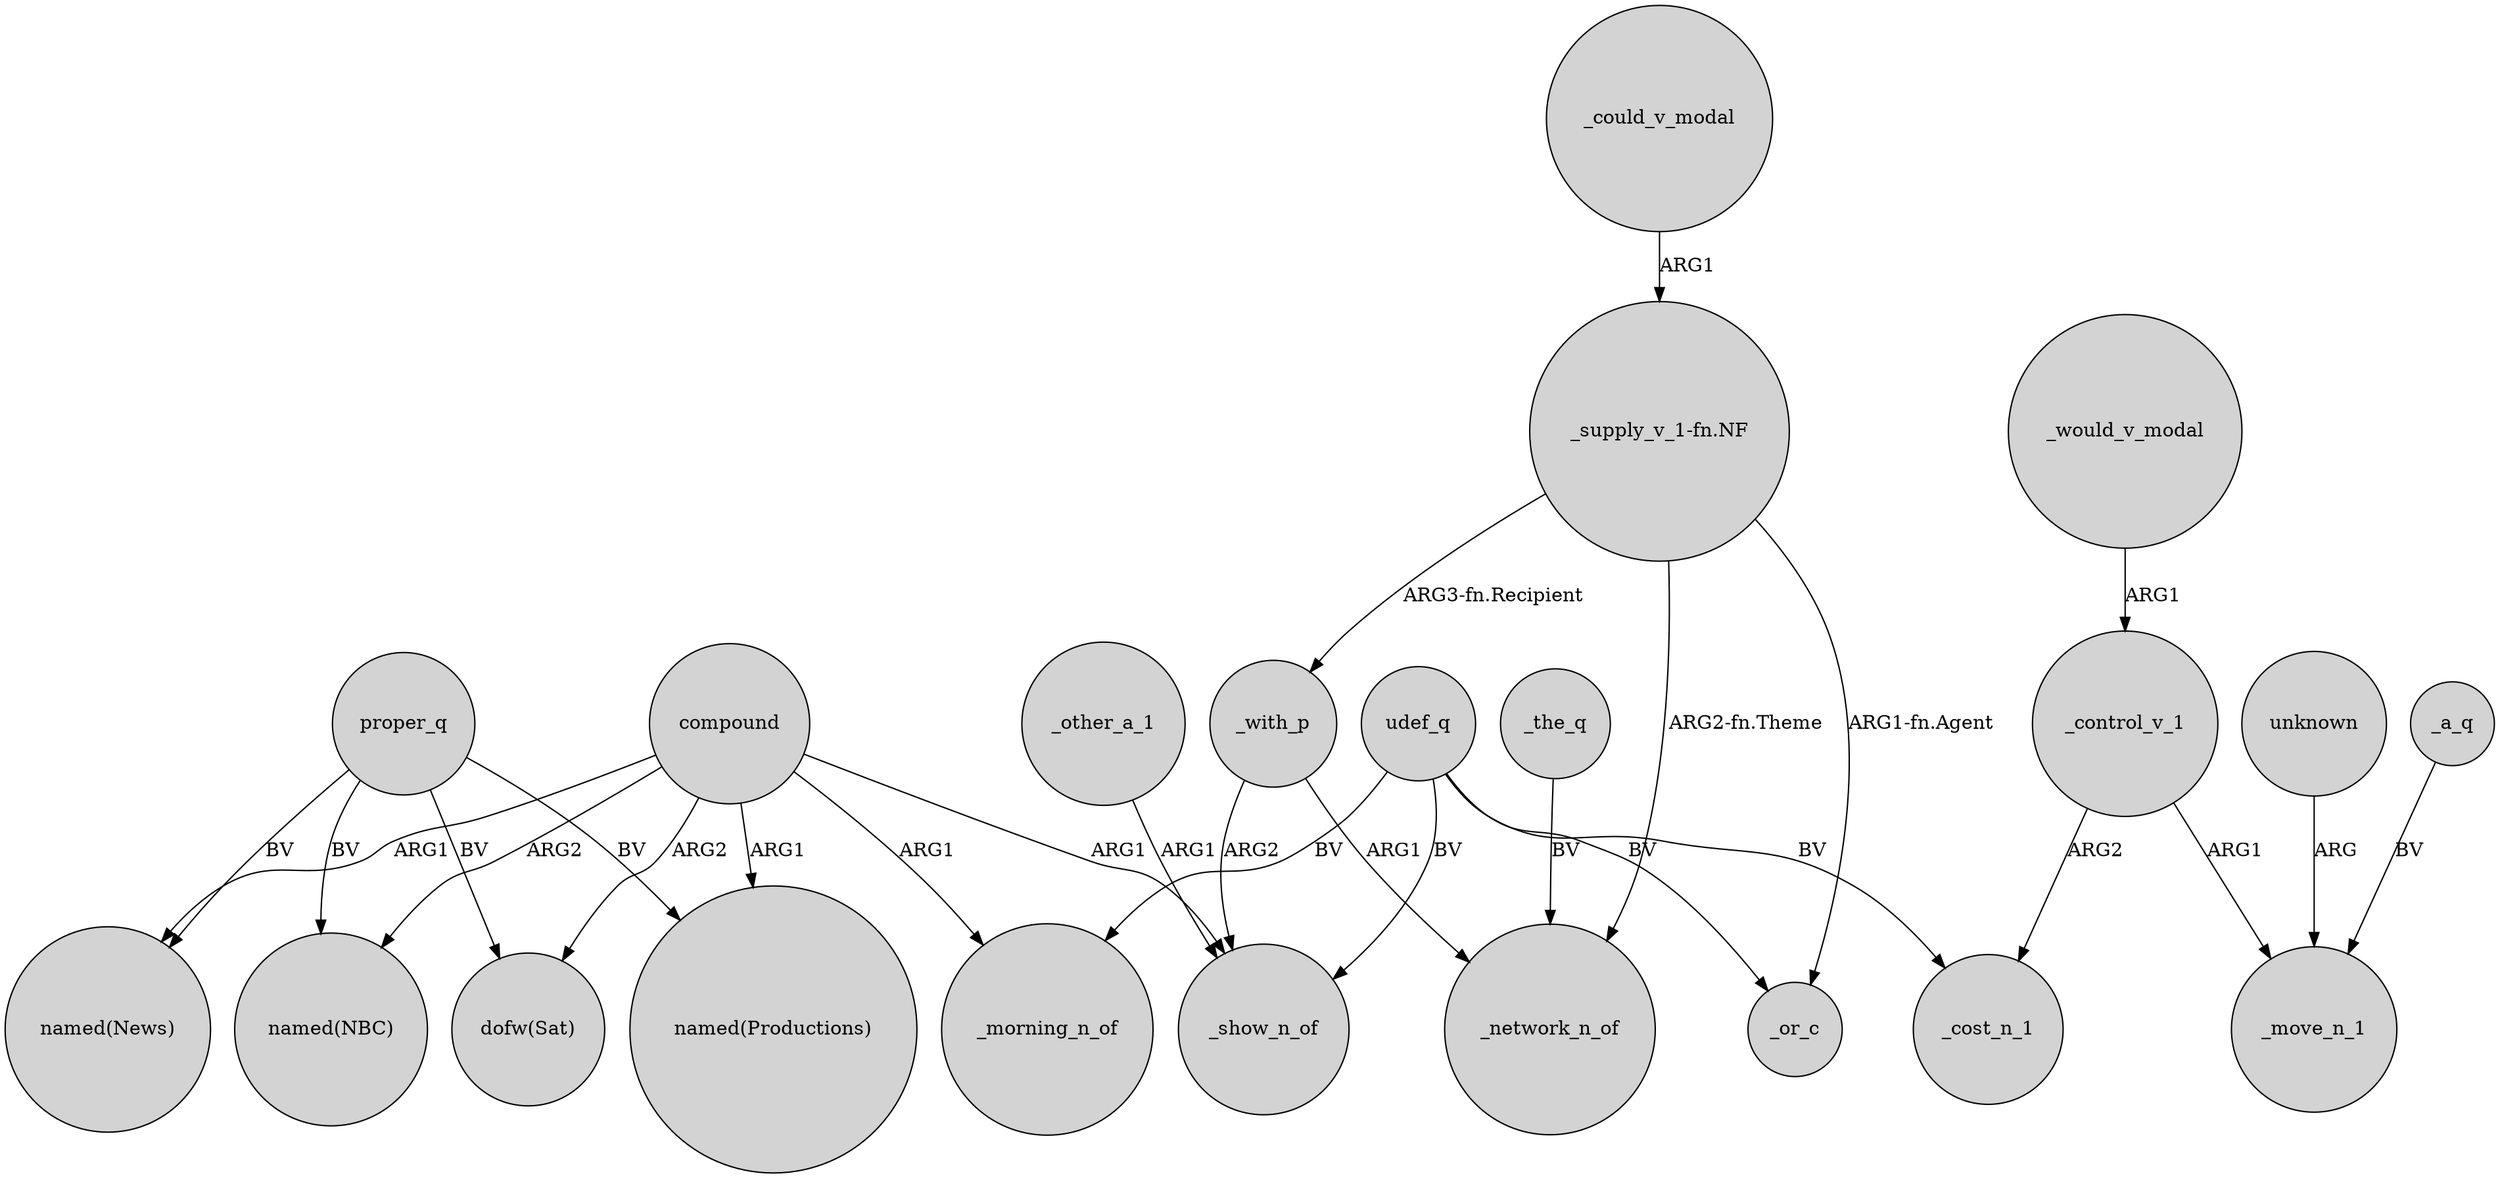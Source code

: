 digraph {
	node [shape=circle style=filled]
	compound -> "named(News)" [label=ARG1]
	"_supply_v_1-fn.NF" -> _with_p [label="ARG3-fn.Recipient"]
	_control_v_1 -> _cost_n_1 [label=ARG2]
	proper_q -> "named(NBC)" [label=BV]
	_control_v_1 -> _move_n_1 [label=ARG1]
	udef_q -> _show_n_of [label=BV]
	_with_p -> _show_n_of [label=ARG2]
	_with_p -> _network_n_of [label=ARG1]
	"_supply_v_1-fn.NF" -> _network_n_of [label="ARG2-fn.Theme"]
	compound -> "dofw(Sat)" [label=ARG2]
	proper_q -> "dofw(Sat)" [label=BV]
	proper_q -> "named(Productions)" [label=BV]
	udef_q -> _cost_n_1 [label=BV]
	udef_q -> _or_c [label=BV]
	proper_q -> "named(News)" [label=BV]
	_the_q -> _network_n_of [label=BV]
	compound -> _show_n_of [label=ARG1]
	"_supply_v_1-fn.NF" -> _or_c [label="ARG1-fn.Agent"]
	unknown -> _move_n_1 [label=ARG]
	_a_q -> _move_n_1 [label=BV]
	compound -> "named(NBC)" [label=ARG2]
	_would_v_modal -> _control_v_1 [label=ARG1]
	compound -> _morning_n_of [label=ARG1]
	_other_a_1 -> _show_n_of [label=ARG1]
	compound -> "named(Productions)" [label=ARG1]
	_could_v_modal -> "_supply_v_1-fn.NF" [label=ARG1]
	udef_q -> _morning_n_of [label=BV]
}
